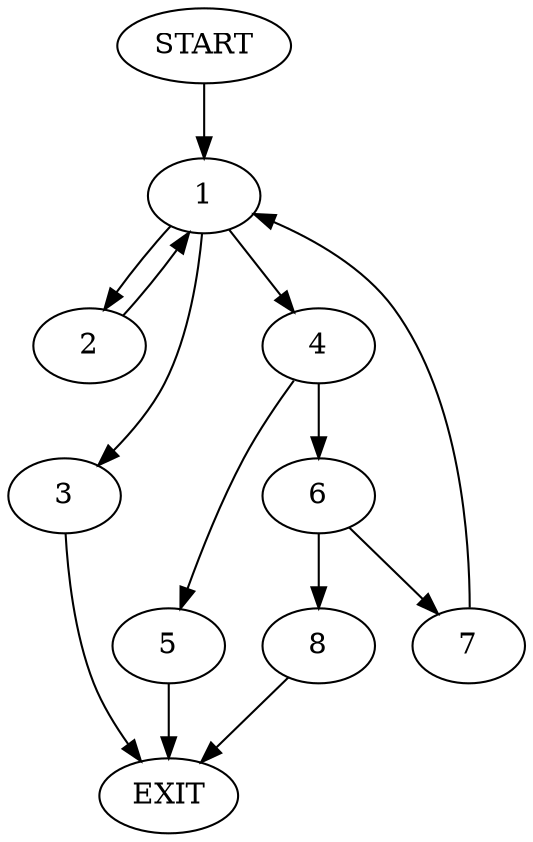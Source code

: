 digraph {
0 [label="START"]
9 [label="EXIT"]
0 -> 1
1 -> 2
1 -> 3
1 -> 4
3 -> 9
2 -> 1
4 -> 5
4 -> 6
5 -> 9
6 -> 7
6 -> 8
8 -> 9
7 -> 1
}
